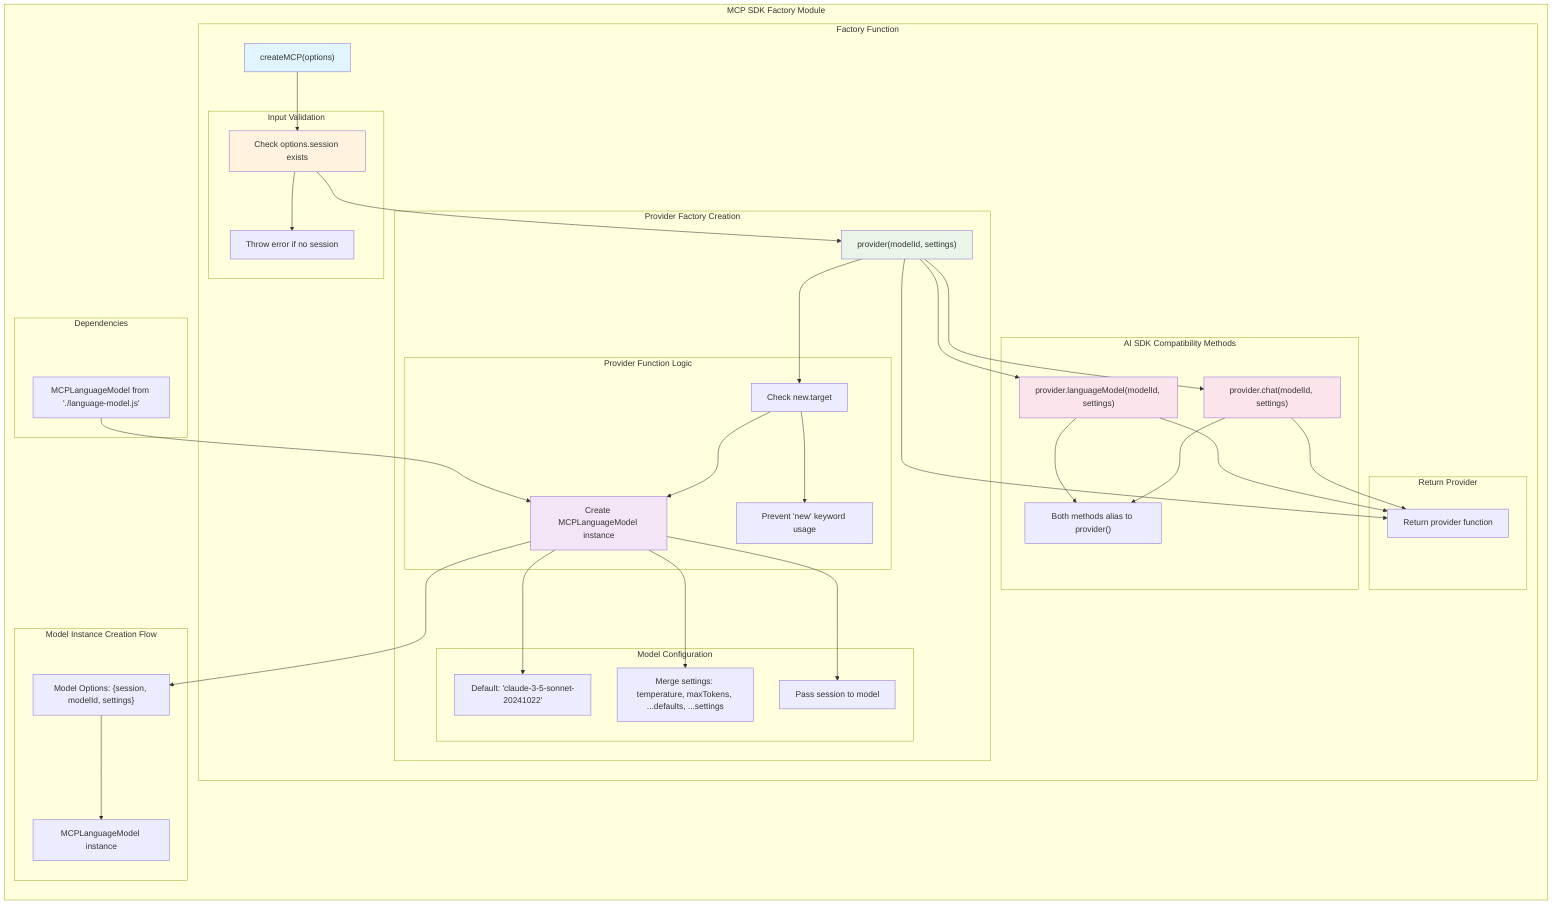 graph TB
    %% MCP SDK Index - Core Implementation Layer
    %% File: mcp-server/src/custom-sdk/index.js
    
    subgraph "MCP SDK Factory Module"
        direction TB
        
        subgraph "Dependencies"
            MCP_LANGUAGE_MODEL["MCPLanguageModel from './language-model.js'"]
        end
        
        subgraph "Factory Function"
            CREATE_MCP["createMCP(options)"]
            
            subgraph "Input Validation"
                CHECK_SESSION["Check options.session exists"]
                THROW_ERROR["Throw error if no session"]
            end
            
            subgraph "Provider Factory Creation"
                PROVIDER_FUNCTION["provider(modelId, settings)"]
                
                subgraph "Provider Function Logic"
                    CHECK_NEW_TARGET["Check new.target"]
                    PREVENT_NEW["Prevent 'new' keyword usage"]
                    CREATE_MODEL["Create MCPLanguageModel instance"]
                end
                
                subgraph "Model Configuration"
                    DEFAULT_MODEL["Default: 'claude-3-5-sonnet-20241022'"]
                    MERGE_SETTINGS["Merge settings: temperature, maxTokens, ...defaults, ...settings"]
                    SESSION_PASS["Pass session to model"]
                end
            end
            
            subgraph "AI SDK Compatibility Methods"
                LANGUAGE_MODEL_METHOD["provider.languageModel(modelId, settings)"]
                CHAT_METHOD["provider.chat(modelId, settings)"]
                ALIAS_TO_PROVIDER["Both methods alias to provider()"]
            end
            
            subgraph "Return Provider"
                PROVIDER_OUTPUT["Return provider function"]
            end
        end
        
        subgraph "Model Instance Creation Flow"
            MODEL_OPTIONS["Model Options: {session, modelId, settings}"]
            MODEL_INSTANCE["MCPLanguageModel instance"]
        end
    end
    
    %% Dependencies
    MCP_LANGUAGE_MODEL --> CREATE_MODEL
    
    %% Factory Function Flow
    CREATE_MCP --> CHECK_SESSION
    CHECK_SESSION --> THROW_ERROR
    CHECK_SESSION --> PROVIDER_FUNCTION
    
    %% Provider Function Flow
    PROVIDER_FUNCTION --> CHECK_NEW_TARGET
    CHECK_NEW_TARGET --> PREVENT_NEW
    CHECK_NEW_TARGET --> CREATE_MODEL
    
    %% Model Creation Flow
    CREATE_MODEL --> DEFAULT_MODEL
    CREATE_MODEL --> MERGE_SETTINGS
    CREATE_MODEL --> SESSION_PASS
    CREATE_MODEL --> MODEL_OPTIONS
    MODEL_OPTIONS --> MODEL_INSTANCE
    
    %% AI SDK Compatibility
    PROVIDER_FUNCTION --> LANGUAGE_MODEL_METHOD
    PROVIDER_FUNCTION --> CHAT_METHOD
    LANGUAGE_MODEL_METHOD --> ALIAS_TO_PROVIDER
    CHAT_METHOD --> ALIAS_TO_PROVIDER
    
    %% Output
    PROVIDER_FUNCTION --> PROVIDER_OUTPUT
    LANGUAGE_MODEL_METHOD --> PROVIDER_OUTPUT
    CHAT_METHOD --> PROVIDER_OUTPUT
    
    style CREATE_MCP fill:#e1f5fe
    style PROVIDER_FUNCTION fill:#e8f5e8
    style CHECK_SESSION fill:#fff3e0
    style CREATE_MODEL fill:#f3e5f5
    style LANGUAGE_MODEL_METHOD fill:#fce4ec
    style CHAT_METHOD fill:#fce4ec